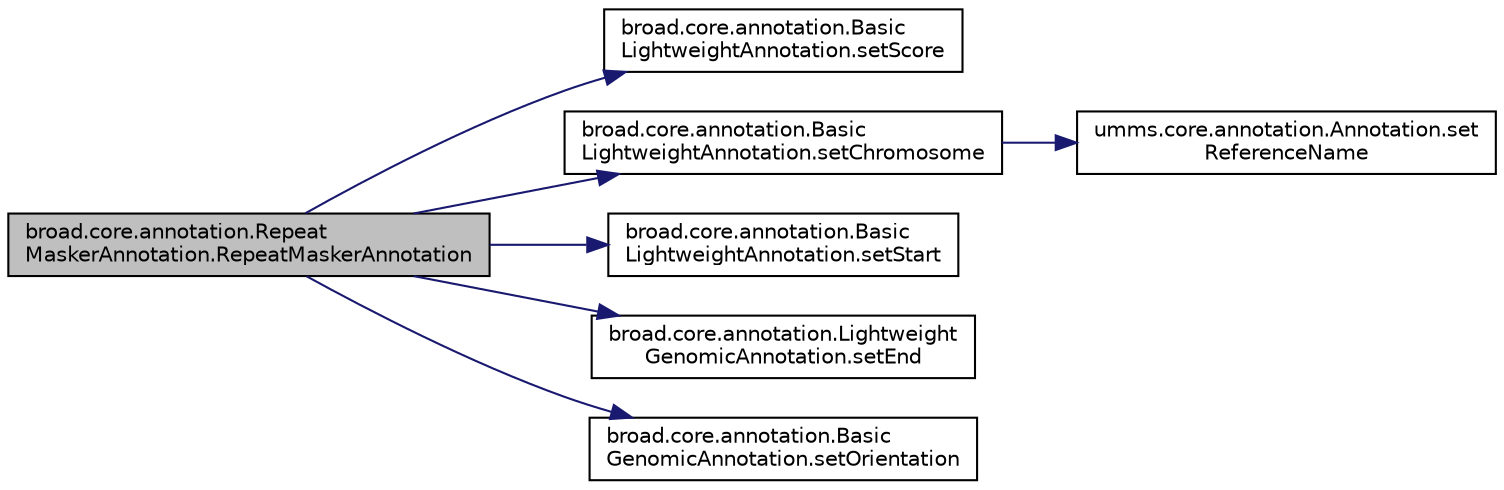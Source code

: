 digraph "broad.core.annotation.RepeatMaskerAnnotation.RepeatMaskerAnnotation"
{
  edge [fontname="Helvetica",fontsize="10",labelfontname="Helvetica",labelfontsize="10"];
  node [fontname="Helvetica",fontsize="10",shape=record];
  rankdir="LR";
  Node1 [label="broad.core.annotation.Repeat\lMaskerAnnotation.RepeatMaskerAnnotation",height=0.2,width=0.4,color="black", fillcolor="grey75", style="filled" fontcolor="black"];
  Node1 -> Node2 [color="midnightblue",fontsize="10",style="solid"];
  Node2 [label="broad.core.annotation.Basic\lLightweightAnnotation.setScore",height=0.2,width=0.4,color="black", fillcolor="white", style="filled",URL="$classbroad_1_1core_1_1annotation_1_1_basic_lightweight_annotation.html#aeb06d309e53ec158338164b8945b9949"];
  Node1 -> Node3 [color="midnightblue",fontsize="10",style="solid"];
  Node3 [label="broad.core.annotation.Basic\lLightweightAnnotation.setChromosome",height=0.2,width=0.4,color="black", fillcolor="white", style="filled",URL="$classbroad_1_1core_1_1annotation_1_1_basic_lightweight_annotation.html#aeb96f44edbf4809956fe995a5cb3fc36"];
  Node3 -> Node4 [color="midnightblue",fontsize="10",style="solid"];
  Node4 [label="umms.core.annotation.Annotation.set\lReferenceName",height=0.2,width=0.4,color="black", fillcolor="white", style="filled",URL="$interfaceumms_1_1core_1_1annotation_1_1_annotation.html#aa6ddff9a7f3bcff152914299092545ff"];
  Node1 -> Node5 [color="midnightblue",fontsize="10",style="solid"];
  Node5 [label="broad.core.annotation.Basic\lLightweightAnnotation.setStart",height=0.2,width=0.4,color="black", fillcolor="white", style="filled",URL="$classbroad_1_1core_1_1annotation_1_1_basic_lightweight_annotation.html#a3f55da6f6c2d257caac12fd7c8ca3770"];
  Node1 -> Node6 [color="midnightblue",fontsize="10",style="solid"];
  Node6 [label="broad.core.annotation.Lightweight\lGenomicAnnotation.setEnd",height=0.2,width=0.4,color="black", fillcolor="white", style="filled",URL="$interfacebroad_1_1core_1_1annotation_1_1_lightweight_genomic_annotation.html#afa510429319c0efc147c5da446cab166"];
  Node1 -> Node7 [color="midnightblue",fontsize="10",style="solid"];
  Node7 [label="broad.core.annotation.Basic\lGenomicAnnotation.setOrientation",height=0.2,width=0.4,color="black", fillcolor="white", style="filled",URL="$classbroad_1_1core_1_1annotation_1_1_basic_genomic_annotation.html#a29df7ed3a39e72b77042d4625b536f1b"];
}
